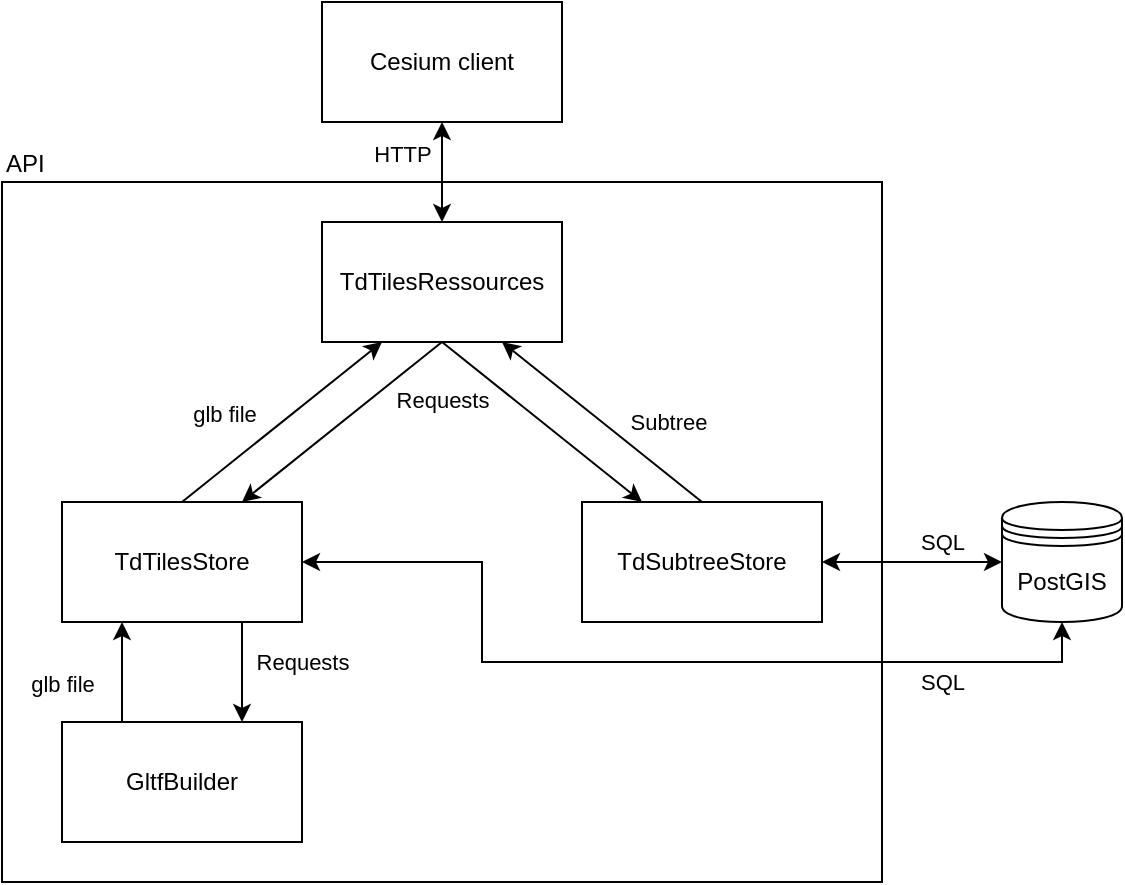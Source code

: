 <mxfile version="24.7.1" type="device">
  <diagram id="2WGy25AUBtk22ILBmXkd" name="Page-1">
    <mxGraphModel dx="631" dy="1142" grid="1" gridSize="10" guides="1" tooltips="1" connect="1" arrows="1" fold="1" page="1" pageScale="1" pageWidth="827" pageHeight="1169" math="0" shadow="0">
      <root>
        <mxCell id="0" />
        <mxCell id="1" parent="0" />
        <mxCell id="NlblMf4f3ngUBcw0e8Wg-1" value="PostGIS" style="shape=datastore;whiteSpace=wrap;html=1;" vertex="1" parent="1">
          <mxGeometry x="520" y="300" width="60" height="60" as="geometry" />
        </mxCell>
        <mxCell id="NlblMf4f3ngUBcw0e8Wg-2" value="Cesium client" style="rounded=0;whiteSpace=wrap;html=1;" vertex="1" parent="1">
          <mxGeometry x="180" y="50" width="120" height="60" as="geometry" />
        </mxCell>
        <mxCell id="NlblMf4f3ngUBcw0e8Wg-3" value="TdTilesRessources" style="rounded=0;whiteSpace=wrap;html=1;" vertex="1" parent="1">
          <mxGeometry x="180" y="160" width="120" height="60" as="geometry" />
        </mxCell>
        <mxCell id="NlblMf4f3ngUBcw0e8Wg-30" style="edgeStyle=orthogonalEdgeStyle;rounded=0;orthogonalLoop=1;jettySize=auto;html=1;exitX=1;exitY=0.5;exitDx=0;exitDy=0;entryX=0.5;entryY=1;entryDx=0;entryDy=0;startArrow=classic;startFill=1;" edge="1" parent="1" source="NlblMf4f3ngUBcw0e8Wg-4" target="NlblMf4f3ngUBcw0e8Wg-1">
          <mxGeometry relative="1" as="geometry">
            <Array as="points">
              <mxPoint x="260" y="330" />
              <mxPoint x="260" y="380" />
              <mxPoint x="550" y="380" />
            </Array>
          </mxGeometry>
        </mxCell>
        <mxCell id="NlblMf4f3ngUBcw0e8Wg-32" value="SQL" style="edgeLabel;html=1;align=center;verticalAlign=middle;resizable=0;points=[];" vertex="1" connectable="0" parent="NlblMf4f3ngUBcw0e8Wg-30">
          <mxGeometry x="0.616" y="-2" relative="1" as="geometry">
            <mxPoint x="6" y="8" as="offset" />
          </mxGeometry>
        </mxCell>
        <mxCell id="NlblMf4f3ngUBcw0e8Wg-4" value="TdTilesStore" style="rounded=0;whiteSpace=wrap;html=1;" vertex="1" parent="1">
          <mxGeometry x="50" y="300" width="120" height="60" as="geometry" />
        </mxCell>
        <mxCell id="NlblMf4f3ngUBcw0e8Wg-29" style="edgeStyle=orthogonalEdgeStyle;rounded=0;orthogonalLoop=1;jettySize=auto;html=1;exitX=1;exitY=0.5;exitDx=0;exitDy=0;entryX=0;entryY=0.5;entryDx=0;entryDy=0;startArrow=classic;startFill=1;" edge="1" parent="1" source="NlblMf4f3ngUBcw0e8Wg-5" target="NlblMf4f3ngUBcw0e8Wg-1">
          <mxGeometry relative="1" as="geometry" />
        </mxCell>
        <mxCell id="NlblMf4f3ngUBcw0e8Wg-31" value="SQL" style="edgeLabel;html=1;align=center;verticalAlign=middle;resizable=0;points=[];" vertex="1" connectable="0" parent="NlblMf4f3ngUBcw0e8Wg-29">
          <mxGeometry x="-0.149" relative="1" as="geometry">
            <mxPoint x="21" y="-10" as="offset" />
          </mxGeometry>
        </mxCell>
        <mxCell id="NlblMf4f3ngUBcw0e8Wg-5" value="TdSubtree&lt;span style=&quot;background-color: initial;&quot;&gt;Store&lt;/span&gt;" style="rounded=0;whiteSpace=wrap;html=1;" vertex="1" parent="1">
          <mxGeometry x="310" y="300" width="120" height="60" as="geometry" />
        </mxCell>
        <mxCell id="NlblMf4f3ngUBcw0e8Wg-6" value="GltfBuilder" style="rounded=0;whiteSpace=wrap;html=1;" vertex="1" parent="1">
          <mxGeometry x="50" y="410" width="120" height="60" as="geometry" />
        </mxCell>
        <mxCell id="NlblMf4f3ngUBcw0e8Wg-9" value="" style="endArrow=classic;html=1;rounded=0;exitX=0.5;exitY=1;exitDx=0;exitDy=0;entryX=0.5;entryY=0;entryDx=0;entryDy=0;startArrow=classic;startFill=1;" edge="1" parent="1" source="NlblMf4f3ngUBcw0e8Wg-2" target="NlblMf4f3ngUBcw0e8Wg-3">
          <mxGeometry width="50" height="50" relative="1" as="geometry">
            <mxPoint x="170" y="500" as="sourcePoint" />
            <mxPoint x="220" y="450" as="targetPoint" />
          </mxGeometry>
        </mxCell>
        <mxCell id="NlblMf4f3ngUBcw0e8Wg-10" value="HTTP" style="edgeLabel;html=1;align=center;verticalAlign=middle;resizable=0;points=[];" vertex="1" connectable="0" parent="NlblMf4f3ngUBcw0e8Wg-9">
          <mxGeometry x="0.431" y="1" relative="1" as="geometry">
            <mxPoint x="-21" y="-20" as="offset" />
          </mxGeometry>
        </mxCell>
        <mxCell id="NlblMf4f3ngUBcw0e8Wg-14" value="" style="endArrow=classic;html=1;rounded=0;exitX=0.5;exitY=1;exitDx=0;exitDy=0;entryX=0.75;entryY=0;entryDx=0;entryDy=0;" edge="1" parent="1" source="NlblMf4f3ngUBcw0e8Wg-3" target="NlblMf4f3ngUBcw0e8Wg-4">
          <mxGeometry width="50" height="50" relative="1" as="geometry">
            <mxPoint x="470" y="480" as="sourcePoint" />
            <mxPoint x="520" y="430" as="targetPoint" />
          </mxGeometry>
        </mxCell>
        <mxCell id="NlblMf4f3ngUBcw0e8Wg-16" value="Requests" style="edgeLabel;html=1;align=center;verticalAlign=middle;resizable=0;points=[];" vertex="1" connectable="0" parent="NlblMf4f3ngUBcw0e8Wg-14">
          <mxGeometry x="-0.369" y="1" relative="1" as="geometry">
            <mxPoint x="31" y="3" as="offset" />
          </mxGeometry>
        </mxCell>
        <mxCell id="NlblMf4f3ngUBcw0e8Wg-15" value="" style="endArrow=classic;html=1;rounded=0;exitX=0.5;exitY=1;exitDx=0;exitDy=0;entryX=0.25;entryY=0;entryDx=0;entryDy=0;" edge="1" parent="1" source="NlblMf4f3ngUBcw0e8Wg-3" target="NlblMf4f3ngUBcw0e8Wg-5">
          <mxGeometry width="50" height="50" relative="1" as="geometry">
            <mxPoint x="250" y="230" as="sourcePoint" />
            <mxPoint x="170" y="280" as="targetPoint" />
          </mxGeometry>
        </mxCell>
        <mxCell id="NlblMf4f3ngUBcw0e8Wg-17" value="" style="endArrow=classic;html=1;rounded=0;exitX=0.5;exitY=0;exitDx=0;exitDy=0;entryX=0.25;entryY=1;entryDx=0;entryDy=0;" edge="1" parent="1" source="NlblMf4f3ngUBcw0e8Wg-4" target="NlblMf4f3ngUBcw0e8Wg-3">
          <mxGeometry width="50" height="50" relative="1" as="geometry">
            <mxPoint x="470" y="480" as="sourcePoint" />
            <mxPoint x="520" y="430" as="targetPoint" />
          </mxGeometry>
        </mxCell>
        <mxCell id="NlblMf4f3ngUBcw0e8Wg-19" value="glb file" style="edgeLabel;html=1;align=center;verticalAlign=middle;resizable=0;points=[];" vertex="1" connectable="0" parent="NlblMf4f3ngUBcw0e8Wg-17">
          <mxGeometry x="0.067" y="2" relative="1" as="geometry">
            <mxPoint x="-31" as="offset" />
          </mxGeometry>
        </mxCell>
        <mxCell id="NlblMf4f3ngUBcw0e8Wg-18" value="" style="endArrow=classic;html=1;rounded=0;exitX=0.5;exitY=0;exitDx=0;exitDy=0;entryX=0.75;entryY=1;entryDx=0;entryDy=0;" edge="1" parent="1" source="NlblMf4f3ngUBcw0e8Wg-5" target="NlblMf4f3ngUBcw0e8Wg-3">
          <mxGeometry width="50" height="50" relative="1" as="geometry">
            <mxPoint x="140" y="280" as="sourcePoint" />
            <mxPoint x="220" y="230" as="targetPoint" />
          </mxGeometry>
        </mxCell>
        <mxCell id="NlblMf4f3ngUBcw0e8Wg-24" value="Subtree" style="edgeLabel;html=1;align=center;verticalAlign=middle;resizable=0;points=[];" vertex="1" connectable="0" parent="NlblMf4f3ngUBcw0e8Wg-18">
          <mxGeometry x="-0.177" y="1" relative="1" as="geometry">
            <mxPoint x="24" y="-8" as="offset" />
          </mxGeometry>
        </mxCell>
        <mxCell id="NlblMf4f3ngUBcw0e8Wg-20" value="" style="endArrow=classic;html=1;rounded=0;exitX=0.25;exitY=0;exitDx=0;exitDy=0;entryX=0.25;entryY=1;entryDx=0;entryDy=0;" edge="1" parent="1" source="NlblMf4f3ngUBcw0e8Wg-6" target="NlblMf4f3ngUBcw0e8Wg-4">
          <mxGeometry width="50" height="50" relative="1" as="geometry">
            <mxPoint x="-30" y="440" as="sourcePoint" />
            <mxPoint x="50" y="360" as="targetPoint" />
          </mxGeometry>
        </mxCell>
        <mxCell id="NlblMf4f3ngUBcw0e8Wg-21" value="glb file" style="edgeLabel;html=1;align=center;verticalAlign=middle;resizable=0;points=[];" vertex="1" connectable="0" parent="NlblMf4f3ngUBcw0e8Wg-20">
          <mxGeometry x="0.067" y="2" relative="1" as="geometry">
            <mxPoint x="-28" y="7" as="offset" />
          </mxGeometry>
        </mxCell>
        <mxCell id="NlblMf4f3ngUBcw0e8Wg-22" value="" style="endArrow=classic;html=1;rounded=0;exitX=0.75;exitY=1;exitDx=0;exitDy=0;entryX=0.75;entryY=0;entryDx=0;entryDy=0;" edge="1" parent="1" source="NlblMf4f3ngUBcw0e8Wg-4" target="NlblMf4f3ngUBcw0e8Wg-6">
          <mxGeometry width="50" height="50" relative="1" as="geometry">
            <mxPoint x="230" y="230" as="sourcePoint" />
            <mxPoint x="150" y="310" as="targetPoint" />
            <Array as="points">
              <mxPoint x="140" y="390" />
            </Array>
          </mxGeometry>
        </mxCell>
        <mxCell id="NlblMf4f3ngUBcw0e8Wg-23" value="Requests" style="edgeLabel;html=1;align=center;verticalAlign=middle;resizable=0;points=[];" vertex="1" connectable="0" parent="NlblMf4f3ngUBcw0e8Wg-22">
          <mxGeometry x="-0.369" y="1" relative="1" as="geometry">
            <mxPoint x="29" y="4" as="offset" />
          </mxGeometry>
        </mxCell>
        <mxCell id="NlblMf4f3ngUBcw0e8Wg-33" value="" style="rounded=0;whiteSpace=wrap;html=1;fillColor=none;" vertex="1" parent="1">
          <mxGeometry x="20" y="140" width="440" height="350" as="geometry" />
        </mxCell>
        <mxCell id="NlblMf4f3ngUBcw0e8Wg-34" value="API" style="text;html=1;align=left;verticalAlign=bottom;whiteSpace=wrap;rounded=0;" vertex="1" parent="1">
          <mxGeometry x="20" y="110" width="60" height="30" as="geometry" />
        </mxCell>
      </root>
    </mxGraphModel>
  </diagram>
</mxfile>
